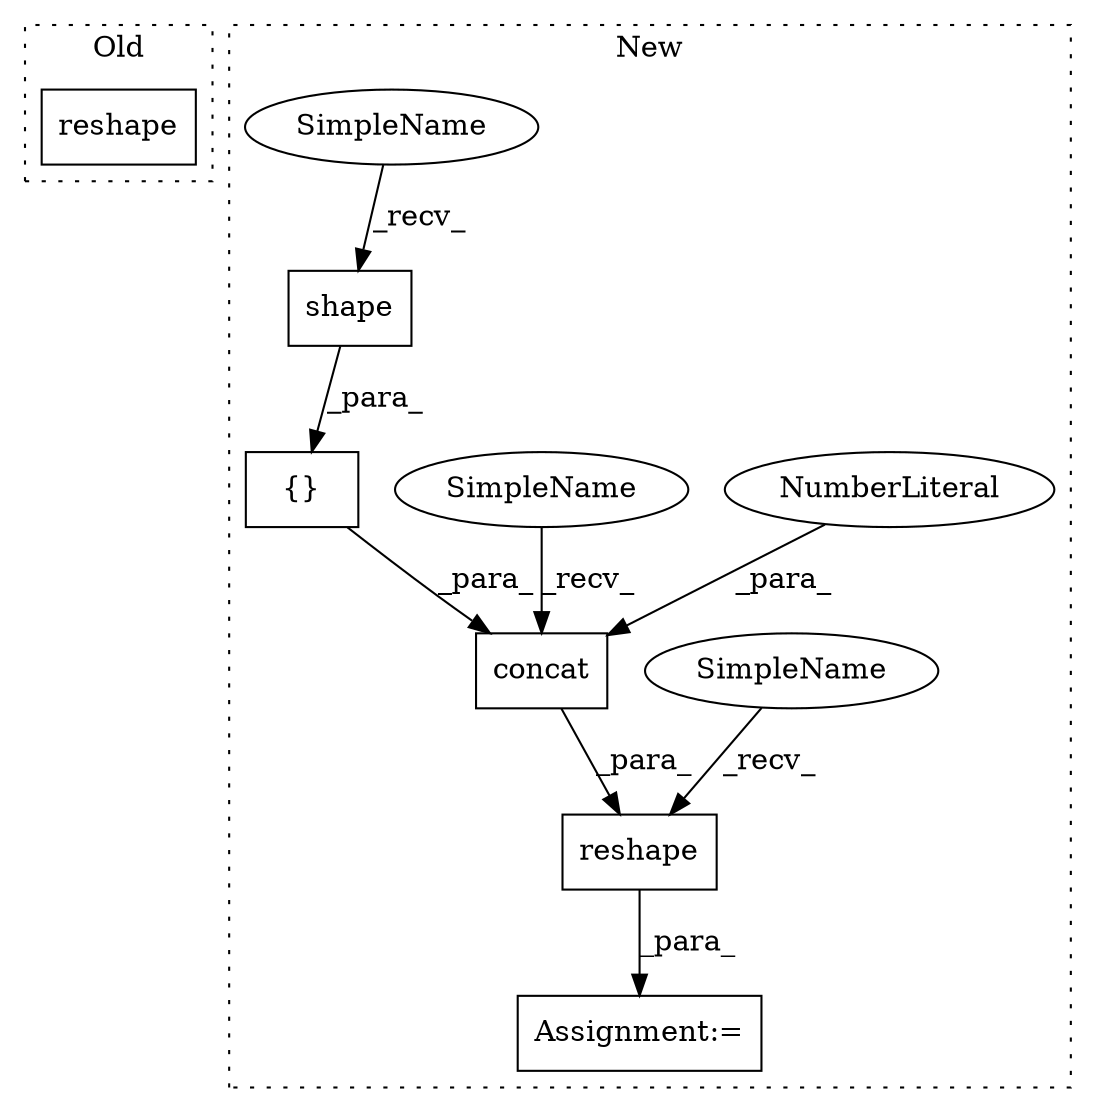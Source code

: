 digraph G {
subgraph cluster0 {
1 [label="reshape" a="32" s="1857,1887" l="8,1" shape="box"];
label = "Old";
style="dotted";
}
subgraph cluster1 {
2 [label="concat" a="32" s="1728,1796" l="7,1" shape="box"];
3 [label="NumberLiteral" a="34" s="1795" l="1" shape="ellipse"];
4 [label="{}" a="4" s="1744,1793" l="1,1" shape="box"];
5 [label="Assignment:=" a="7" s="1686" l="1" shape="box"];
6 [label="reshape" a="32" s="1698,1797" l="8,1" shape="box"];
7 [label="shape" a="32" s="1756,1768" l="6,1" shape="box"];
8 [label="SimpleName" a="42" s="1687" l="10" shape="ellipse"];
9 [label="SimpleName" a="42" s="1717" l="10" shape="ellipse"];
10 [label="SimpleName" a="42" s="1745" l="10" shape="ellipse"];
label = "New";
style="dotted";
}
2 -> 6 [label="_para_"];
3 -> 2 [label="_para_"];
4 -> 2 [label="_para_"];
6 -> 5 [label="_para_"];
7 -> 4 [label="_para_"];
8 -> 6 [label="_recv_"];
9 -> 2 [label="_recv_"];
10 -> 7 [label="_recv_"];
}
